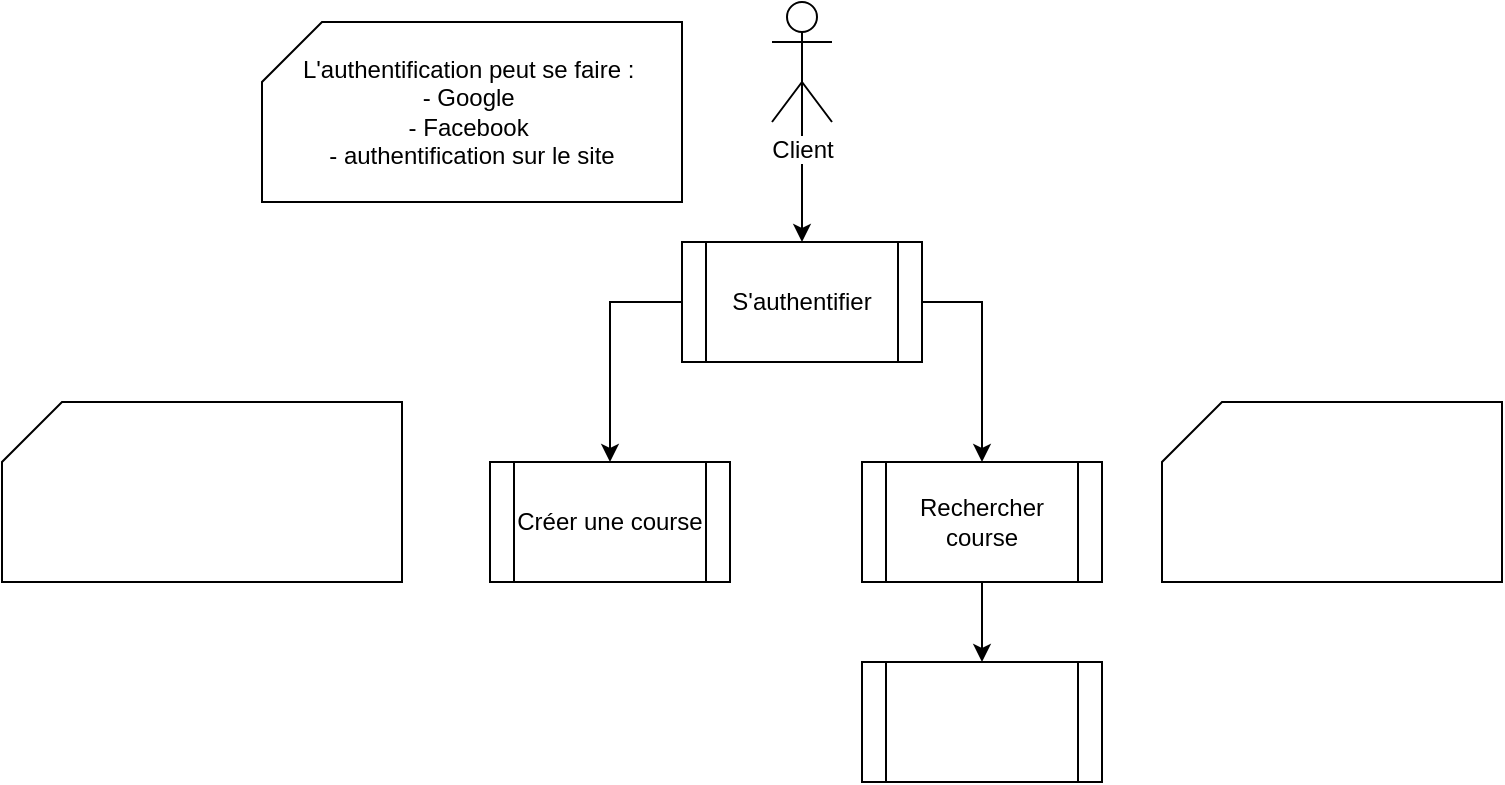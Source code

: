 <mxfile version="12.7.2" type="github"><diagram id="hkaJVdHjs44Jvo600Cz8" name="Global"><mxGraphModel dx="1038" dy="580" grid="1" gridSize="10" guides="1" tooltips="1" connect="1" arrows="1" fold="1" page="1" pageScale="1" pageWidth="827" pageHeight="1169" math="0" shadow="0"><root><mxCell id="0"/><mxCell id="1" parent="0"/><mxCell id="q8T-lHuEPSRVejAyXFZf-2" style="edgeStyle=orthogonalEdgeStyle;rounded=0;orthogonalLoop=1;jettySize=auto;html=1;exitX=0.5;exitY=0.5;exitDx=0;exitDy=0;exitPerimeter=0;entryX=0.5;entryY=0;entryDx=0;entryDy=0;" parent="1" source="q8T-lHuEPSRVejAyXFZf-1" target="q8T-lHuEPSRVejAyXFZf-3" edge="1"><mxGeometry relative="1" as="geometry"><mxPoint x="225" y="130" as="targetPoint"/></mxGeometry></mxCell><mxCell id="q8T-lHuEPSRVejAyXFZf-1" value="Client" style="shape=umlActor;verticalLabelPosition=bottom;labelBackgroundColor=#ffffff;verticalAlign=top;html=1;outlineConnect=0;" parent="1" vertex="1"><mxGeometry x="435" y="20" width="30" height="60" as="geometry"/></mxCell><mxCell id="q8T-lHuEPSRVejAyXFZf-6" style="edgeStyle=orthogonalEdgeStyle;rounded=0;orthogonalLoop=1;jettySize=auto;html=1;exitX=1;exitY=0.5;exitDx=0;exitDy=0;" parent="1" source="q8T-lHuEPSRVejAyXFZf-3" target="q8T-lHuEPSRVejAyXFZf-5" edge="1"><mxGeometry relative="1" as="geometry"/></mxCell><mxCell id="q8T-lHuEPSRVejAyXFZf-12" style="edgeStyle=orthogonalEdgeStyle;rounded=0;orthogonalLoop=1;jettySize=auto;html=1;exitX=0;exitY=0.5;exitDx=0;exitDy=0;entryX=0.5;entryY=0;entryDx=0;entryDy=0;" parent="1" source="q8T-lHuEPSRVejAyXFZf-3" target="q8T-lHuEPSRVejAyXFZf-11" edge="1"><mxGeometry relative="1" as="geometry"/></mxCell><mxCell id="q8T-lHuEPSRVejAyXFZf-3" value="S'authentifier" style="shape=process;whiteSpace=wrap;html=1;backgroundOutline=1;" parent="1" vertex="1"><mxGeometry x="390" y="140" width="120" height="60" as="geometry"/></mxCell><mxCell id="q8T-lHuEPSRVejAyXFZf-4" value="L'authentification peut se faire :&amp;nbsp;&lt;br&gt;- Google&amp;nbsp;&lt;br&gt;- Facebook&amp;nbsp;&lt;br&gt;- authentification sur le site" style="shape=card;whiteSpace=wrap;html=1;" parent="1" vertex="1"><mxGeometry x="180" y="30" width="210" height="90" as="geometry"/></mxCell><mxCell id="q8T-lHuEPSRVejAyXFZf-9" style="edgeStyle=orthogonalEdgeStyle;rounded=0;orthogonalLoop=1;jettySize=auto;html=1;exitX=0.5;exitY=1;exitDx=0;exitDy=0;" parent="1" source="q8T-lHuEPSRVejAyXFZf-5" target="q8T-lHuEPSRVejAyXFZf-8" edge="1"><mxGeometry relative="1" as="geometry"/></mxCell><mxCell id="q8T-lHuEPSRVejAyXFZf-5" value="Rechercher course" style="shape=process;whiteSpace=wrap;html=1;backgroundOutline=1;" parent="1" vertex="1"><mxGeometry x="480" y="250" width="120" height="60" as="geometry"/></mxCell><mxCell id="q8T-lHuEPSRVejAyXFZf-7" value="" style="shape=card;whiteSpace=wrap;html=1;" parent="1" vertex="1"><mxGeometry x="630" y="220" width="170" height="90" as="geometry"/></mxCell><mxCell id="q8T-lHuEPSRVejAyXFZf-8" value="" style="shape=process;whiteSpace=wrap;html=1;backgroundOutline=1;" parent="1" vertex="1"><mxGeometry x="480" y="350" width="120" height="60" as="geometry"/></mxCell><mxCell id="q8T-lHuEPSRVejAyXFZf-11" value="Créer une course" style="shape=process;whiteSpace=wrap;html=1;backgroundOutline=1;" parent="1" vertex="1"><mxGeometry x="294" y="250" width="120" height="60" as="geometry"/></mxCell><mxCell id="q8T-lHuEPSRVejAyXFZf-13" value="" style="shape=card;whiteSpace=wrap;html=1;" parent="1" vertex="1"><mxGeometry x="50" y="220" width="200" height="90" as="geometry"/></mxCell></root></mxGraphModel></diagram></mxfile>